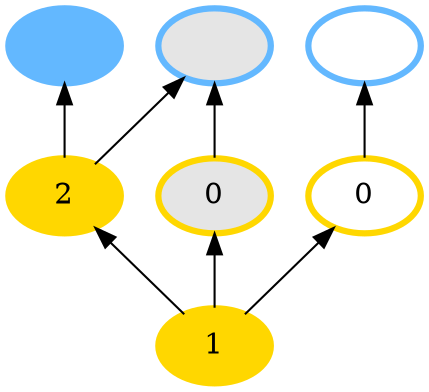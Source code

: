 digraph {
rankdir=BT
fontsize=24
1["style" ="filled" "color" ="gold" "label" ="1" "shape" ="ellipse" "fillcolor" ="gold" "penwidth" ="3" ]
2["style" ="filled" "color" ="gold" "label" ="2" "shape" ="ellipse" "fillcolor" ="gold" "penwidth" ="3" ]
3["style" ="filled" "color" ="gold" "label" ="0" "shape" ="ellipse" "fillcolor" ="grey90" "penwidth" ="3" ]
4["style" ="filled" "color" ="gold" "label" ="0" "shape" ="ellipse" "fillcolor" ="white" "penwidth" ="3" ]
5["style" ="filled" "color" ="steelblue1" "label" ="" "shape" ="ellipse" "fillcolor" ="steelblue1" "penwidth" ="3" ]
6["style" ="filled" "color" ="steelblue1" "label" ="" "shape" ="ellipse" "fillcolor" ="grey90" "penwidth" ="3" ]
7["style" ="filled" "color" ="steelblue1" "label" ="" "shape" ="ellipse" "fillcolor" ="white" "penwidth" ="3" ]
1 -> 2["color" ="black" "style" ="solid" "arrowhead" ="normal" ]
1 -> 3["color" ="black" "style" ="solid" "arrowhead" ="normal" ]
1 -> 4["color" ="black" "style" ="solid" "arrowhead" ="normal" ]
2 -> 5["color" ="black" "style" ="solid" "arrowhead" ="normal" ]
2 -> 6["color" ="black" "style" ="solid" "arrowhead" ="normal" ]
3 -> 6["color" ="black" "style" ="solid" "arrowhead" ="normal" ]
4 -> 7["color" ="black" "style" ="solid" "arrowhead" ="normal" ]
}